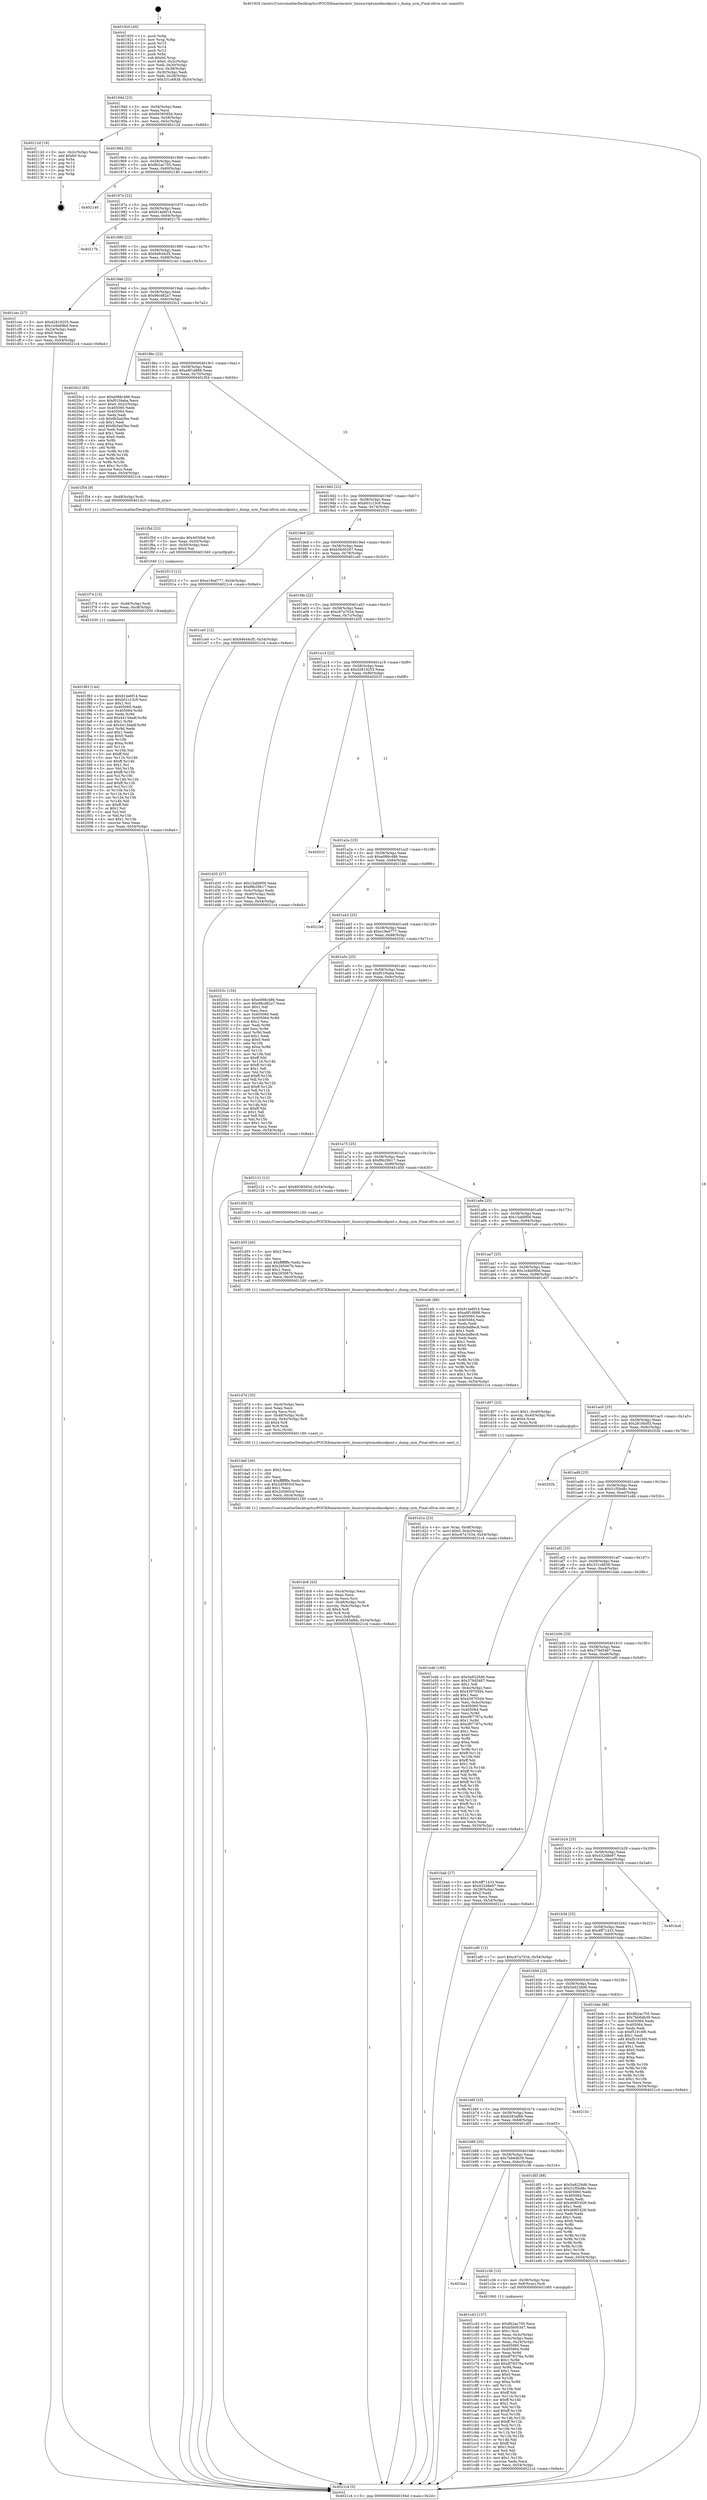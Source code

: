 digraph "0x401920" {
  label = "0x401920 (/mnt/c/Users/mathe/Desktop/tcc/POCII/binaries/extr_linuxscriptsmodmodpost.c_dump_sym_Final-ollvm.out::main(0))"
  labelloc = "t"
  node[shape=record]

  Entry [label="",width=0.3,height=0.3,shape=circle,fillcolor=black,style=filled]
  "0x40194d" [label="{
     0x40194d [23]\l
     | [instrs]\l
     &nbsp;&nbsp;0x40194d \<+3\>: mov -0x54(%rbp),%eax\l
     &nbsp;&nbsp;0x401950 \<+2\>: mov %eax,%ecx\l
     &nbsp;&nbsp;0x401952 \<+6\>: sub $0x8938595d,%ecx\l
     &nbsp;&nbsp;0x401958 \<+3\>: mov %eax,-0x58(%rbp)\l
     &nbsp;&nbsp;0x40195b \<+3\>: mov %ecx,-0x5c(%rbp)\l
     &nbsp;&nbsp;0x40195e \<+6\>: je 000000000040212d \<main+0x80d\>\l
  }"]
  "0x40212d" [label="{
     0x40212d [19]\l
     | [instrs]\l
     &nbsp;&nbsp;0x40212d \<+3\>: mov -0x2c(%rbp),%eax\l
     &nbsp;&nbsp;0x402130 \<+7\>: add $0xb0,%rsp\l
     &nbsp;&nbsp;0x402137 \<+1\>: pop %rbx\l
     &nbsp;&nbsp;0x402138 \<+2\>: pop %r12\l
     &nbsp;&nbsp;0x40213a \<+2\>: pop %r14\l
     &nbsp;&nbsp;0x40213c \<+2\>: pop %r15\l
     &nbsp;&nbsp;0x40213e \<+1\>: pop %rbp\l
     &nbsp;&nbsp;0x40213f \<+1\>: ret\l
  }"]
  "0x401964" [label="{
     0x401964 [22]\l
     | [instrs]\l
     &nbsp;&nbsp;0x401964 \<+5\>: jmp 0000000000401969 \<main+0x49\>\l
     &nbsp;&nbsp;0x401969 \<+3\>: mov -0x58(%rbp),%eax\l
     &nbsp;&nbsp;0x40196c \<+5\>: sub $0x8b2ac705,%eax\l
     &nbsp;&nbsp;0x401971 \<+3\>: mov %eax,-0x60(%rbp)\l
     &nbsp;&nbsp;0x401974 \<+6\>: je 0000000000402140 \<main+0x820\>\l
  }"]
  Exit [label="",width=0.3,height=0.3,shape=circle,fillcolor=black,style=filled,peripheries=2]
  "0x402140" [label="{
     0x402140\l
  }", style=dashed]
  "0x40197a" [label="{
     0x40197a [22]\l
     | [instrs]\l
     &nbsp;&nbsp;0x40197a \<+5\>: jmp 000000000040197f \<main+0x5f\>\l
     &nbsp;&nbsp;0x40197f \<+3\>: mov -0x58(%rbp),%eax\l
     &nbsp;&nbsp;0x401982 \<+5\>: sub $0x914e6f14,%eax\l
     &nbsp;&nbsp;0x401987 \<+3\>: mov %eax,-0x64(%rbp)\l
     &nbsp;&nbsp;0x40198a \<+6\>: je 000000000040217b \<main+0x85b\>\l
  }"]
  "0x401f83" [label="{
     0x401f83 [144]\l
     | [instrs]\l
     &nbsp;&nbsp;0x401f83 \<+5\>: mov $0x914e6f14,%eax\l
     &nbsp;&nbsp;0x401f88 \<+5\>: mov $0xb01c13c9,%esi\l
     &nbsp;&nbsp;0x401f8d \<+2\>: mov $0x1,%cl\l
     &nbsp;&nbsp;0x401f8f \<+7\>: mov 0x405060,%edx\l
     &nbsp;&nbsp;0x401f96 \<+8\>: mov 0x405064,%r8d\l
     &nbsp;&nbsp;0x401f9e \<+3\>: mov %edx,%r9d\l
     &nbsp;&nbsp;0x401fa1 \<+7\>: add $0x4413dadf,%r9d\l
     &nbsp;&nbsp;0x401fa8 \<+4\>: sub $0x1,%r9d\l
     &nbsp;&nbsp;0x401fac \<+7\>: sub $0x4413dadf,%r9d\l
     &nbsp;&nbsp;0x401fb3 \<+4\>: imul %r9d,%edx\l
     &nbsp;&nbsp;0x401fb7 \<+3\>: and $0x1,%edx\l
     &nbsp;&nbsp;0x401fba \<+3\>: cmp $0x0,%edx\l
     &nbsp;&nbsp;0x401fbd \<+4\>: sete %r10b\l
     &nbsp;&nbsp;0x401fc1 \<+4\>: cmp $0xa,%r8d\l
     &nbsp;&nbsp;0x401fc5 \<+4\>: setl %r11b\l
     &nbsp;&nbsp;0x401fc9 \<+3\>: mov %r10b,%bl\l
     &nbsp;&nbsp;0x401fcc \<+3\>: xor $0xff,%bl\l
     &nbsp;&nbsp;0x401fcf \<+3\>: mov %r11b,%r14b\l
     &nbsp;&nbsp;0x401fd2 \<+4\>: xor $0xff,%r14b\l
     &nbsp;&nbsp;0x401fd6 \<+3\>: xor $0x1,%cl\l
     &nbsp;&nbsp;0x401fd9 \<+3\>: mov %bl,%r15b\l
     &nbsp;&nbsp;0x401fdc \<+4\>: and $0xff,%r15b\l
     &nbsp;&nbsp;0x401fe0 \<+3\>: and %cl,%r10b\l
     &nbsp;&nbsp;0x401fe3 \<+3\>: mov %r14b,%r12b\l
     &nbsp;&nbsp;0x401fe6 \<+4\>: and $0xff,%r12b\l
     &nbsp;&nbsp;0x401fea \<+3\>: and %cl,%r11b\l
     &nbsp;&nbsp;0x401fed \<+3\>: or %r10b,%r15b\l
     &nbsp;&nbsp;0x401ff0 \<+3\>: or %r11b,%r12b\l
     &nbsp;&nbsp;0x401ff3 \<+3\>: xor %r12b,%r15b\l
     &nbsp;&nbsp;0x401ff6 \<+3\>: or %r14b,%bl\l
     &nbsp;&nbsp;0x401ff9 \<+3\>: xor $0xff,%bl\l
     &nbsp;&nbsp;0x401ffc \<+3\>: or $0x1,%cl\l
     &nbsp;&nbsp;0x401fff \<+2\>: and %cl,%bl\l
     &nbsp;&nbsp;0x402001 \<+3\>: or %bl,%r15b\l
     &nbsp;&nbsp;0x402004 \<+4\>: test $0x1,%r15b\l
     &nbsp;&nbsp;0x402008 \<+3\>: cmovne %esi,%eax\l
     &nbsp;&nbsp;0x40200b \<+3\>: mov %eax,-0x54(%rbp)\l
     &nbsp;&nbsp;0x40200e \<+5\>: jmp 00000000004021c4 \<main+0x8a4\>\l
  }"]
  "0x40217b" [label="{
     0x40217b\l
  }", style=dashed]
  "0x401990" [label="{
     0x401990 [22]\l
     | [instrs]\l
     &nbsp;&nbsp;0x401990 \<+5\>: jmp 0000000000401995 \<main+0x75\>\l
     &nbsp;&nbsp;0x401995 \<+3\>: mov -0x58(%rbp),%eax\l
     &nbsp;&nbsp;0x401998 \<+5\>: sub $0x94644cf5,%eax\l
     &nbsp;&nbsp;0x40199d \<+3\>: mov %eax,-0x68(%rbp)\l
     &nbsp;&nbsp;0x4019a0 \<+6\>: je 0000000000401cec \<main+0x3cc\>\l
  }"]
  "0x401f74" [label="{
     0x401f74 [15]\l
     | [instrs]\l
     &nbsp;&nbsp;0x401f74 \<+4\>: mov -0x48(%rbp),%rdi\l
     &nbsp;&nbsp;0x401f78 \<+6\>: mov %eax,-0xc8(%rbp)\l
     &nbsp;&nbsp;0x401f7e \<+5\>: call 0000000000401030 \<free@plt\>\l
     | [calls]\l
     &nbsp;&nbsp;0x401030 \{1\} (unknown)\l
  }"]
  "0x401cec" [label="{
     0x401cec [27]\l
     | [instrs]\l
     &nbsp;&nbsp;0x401cec \<+5\>: mov $0xd2819255,%eax\l
     &nbsp;&nbsp;0x401cf1 \<+5\>: mov $0x1e4b69bd,%ecx\l
     &nbsp;&nbsp;0x401cf6 \<+3\>: mov -0x24(%rbp),%edx\l
     &nbsp;&nbsp;0x401cf9 \<+3\>: cmp $0x0,%edx\l
     &nbsp;&nbsp;0x401cfc \<+3\>: cmove %ecx,%eax\l
     &nbsp;&nbsp;0x401cff \<+3\>: mov %eax,-0x54(%rbp)\l
     &nbsp;&nbsp;0x401d02 \<+5\>: jmp 00000000004021c4 \<main+0x8a4\>\l
  }"]
  "0x4019a6" [label="{
     0x4019a6 [22]\l
     | [instrs]\l
     &nbsp;&nbsp;0x4019a6 \<+5\>: jmp 00000000004019ab \<main+0x8b\>\l
     &nbsp;&nbsp;0x4019ab \<+3\>: mov -0x58(%rbp),%eax\l
     &nbsp;&nbsp;0x4019ae \<+5\>: sub $0x98cd82a7,%eax\l
     &nbsp;&nbsp;0x4019b3 \<+3\>: mov %eax,-0x6c(%rbp)\l
     &nbsp;&nbsp;0x4019b6 \<+6\>: je 00000000004020c2 \<main+0x7a2\>\l
  }"]
  "0x401f5d" [label="{
     0x401f5d [23]\l
     | [instrs]\l
     &nbsp;&nbsp;0x401f5d \<+10\>: movabs $0x4030b6,%rdi\l
     &nbsp;&nbsp;0x401f67 \<+3\>: mov %eax,-0x50(%rbp)\l
     &nbsp;&nbsp;0x401f6a \<+3\>: mov -0x50(%rbp),%esi\l
     &nbsp;&nbsp;0x401f6d \<+2\>: mov $0x0,%al\l
     &nbsp;&nbsp;0x401f6f \<+5\>: call 0000000000401040 \<printf@plt\>\l
     | [calls]\l
     &nbsp;&nbsp;0x401040 \{1\} (unknown)\l
  }"]
  "0x4020c2" [label="{
     0x4020c2 [95]\l
     | [instrs]\l
     &nbsp;&nbsp;0x4020c2 \<+5\>: mov $0xe088c486,%eax\l
     &nbsp;&nbsp;0x4020c7 \<+5\>: mov $0xf01f4aba,%ecx\l
     &nbsp;&nbsp;0x4020cc \<+7\>: movl $0x0,-0x2c(%rbp)\l
     &nbsp;&nbsp;0x4020d3 \<+7\>: mov 0x405060,%edx\l
     &nbsp;&nbsp;0x4020da \<+7\>: mov 0x405064,%esi\l
     &nbsp;&nbsp;0x4020e1 \<+2\>: mov %edx,%edi\l
     &nbsp;&nbsp;0x4020e3 \<+6\>: sub $0x8b5ad3be,%edi\l
     &nbsp;&nbsp;0x4020e9 \<+3\>: sub $0x1,%edi\l
     &nbsp;&nbsp;0x4020ec \<+6\>: add $0x8b5ad3be,%edi\l
     &nbsp;&nbsp;0x4020f2 \<+3\>: imul %edi,%edx\l
     &nbsp;&nbsp;0x4020f5 \<+3\>: and $0x1,%edx\l
     &nbsp;&nbsp;0x4020f8 \<+3\>: cmp $0x0,%edx\l
     &nbsp;&nbsp;0x4020fb \<+4\>: sete %r8b\l
     &nbsp;&nbsp;0x4020ff \<+3\>: cmp $0xa,%esi\l
     &nbsp;&nbsp;0x402102 \<+4\>: setl %r9b\l
     &nbsp;&nbsp;0x402106 \<+3\>: mov %r8b,%r10b\l
     &nbsp;&nbsp;0x402109 \<+3\>: and %r9b,%r10b\l
     &nbsp;&nbsp;0x40210c \<+3\>: xor %r9b,%r8b\l
     &nbsp;&nbsp;0x40210f \<+3\>: or %r8b,%r10b\l
     &nbsp;&nbsp;0x402112 \<+4\>: test $0x1,%r10b\l
     &nbsp;&nbsp;0x402116 \<+3\>: cmovne %ecx,%eax\l
     &nbsp;&nbsp;0x402119 \<+3\>: mov %eax,-0x54(%rbp)\l
     &nbsp;&nbsp;0x40211c \<+5\>: jmp 00000000004021c4 \<main+0x8a4\>\l
  }"]
  "0x4019bc" [label="{
     0x4019bc [22]\l
     | [instrs]\l
     &nbsp;&nbsp;0x4019bc \<+5\>: jmp 00000000004019c1 \<main+0xa1\>\l
     &nbsp;&nbsp;0x4019c1 \<+3\>: mov -0x58(%rbp),%eax\l
     &nbsp;&nbsp;0x4019c4 \<+5\>: sub $0xa9f1d888,%eax\l
     &nbsp;&nbsp;0x4019c9 \<+3\>: mov %eax,-0x70(%rbp)\l
     &nbsp;&nbsp;0x4019cc \<+6\>: je 0000000000401f54 \<main+0x634\>\l
  }"]
  "0x401dc8" [label="{
     0x401dc8 [43]\l
     | [instrs]\l
     &nbsp;&nbsp;0x401dc8 \<+6\>: mov -0xc4(%rbp),%ecx\l
     &nbsp;&nbsp;0x401dce \<+3\>: imul %eax,%ecx\l
     &nbsp;&nbsp;0x401dd1 \<+3\>: movslq %ecx,%rsi\l
     &nbsp;&nbsp;0x401dd4 \<+4\>: mov -0x48(%rbp),%rdi\l
     &nbsp;&nbsp;0x401dd8 \<+4\>: movslq -0x4c(%rbp),%r8\l
     &nbsp;&nbsp;0x401ddc \<+4\>: shl $0x4,%r8\l
     &nbsp;&nbsp;0x401de0 \<+3\>: add %r8,%rdi\l
     &nbsp;&nbsp;0x401de3 \<+4\>: mov %rsi,0x8(%rdi)\l
     &nbsp;&nbsp;0x401de7 \<+7\>: movl $0x6283afbb,-0x54(%rbp)\l
     &nbsp;&nbsp;0x401dee \<+5\>: jmp 00000000004021c4 \<main+0x8a4\>\l
  }"]
  "0x401f54" [label="{
     0x401f54 [9]\l
     | [instrs]\l
     &nbsp;&nbsp;0x401f54 \<+4\>: mov -0x48(%rbp),%rdi\l
     &nbsp;&nbsp;0x401f58 \<+5\>: call 0000000000401410 \<dump_sym\>\l
     | [calls]\l
     &nbsp;&nbsp;0x401410 \{1\} (/mnt/c/Users/mathe/Desktop/tcc/POCII/binaries/extr_linuxscriptsmodmodpost.c_dump_sym_Final-ollvm.out::dump_sym)\l
  }"]
  "0x4019d2" [label="{
     0x4019d2 [22]\l
     | [instrs]\l
     &nbsp;&nbsp;0x4019d2 \<+5\>: jmp 00000000004019d7 \<main+0xb7\>\l
     &nbsp;&nbsp;0x4019d7 \<+3\>: mov -0x58(%rbp),%eax\l
     &nbsp;&nbsp;0x4019da \<+5\>: sub $0xb01c13c9,%eax\l
     &nbsp;&nbsp;0x4019df \<+3\>: mov %eax,-0x74(%rbp)\l
     &nbsp;&nbsp;0x4019e2 \<+6\>: je 0000000000402013 \<main+0x6f3\>\l
  }"]
  "0x401da0" [label="{
     0x401da0 [40]\l
     | [instrs]\l
     &nbsp;&nbsp;0x401da0 \<+5\>: mov $0x2,%ecx\l
     &nbsp;&nbsp;0x401da5 \<+1\>: cltd\l
     &nbsp;&nbsp;0x401da6 \<+2\>: idiv %ecx\l
     &nbsp;&nbsp;0x401da8 \<+6\>: imul $0xfffffffe,%edx,%ecx\l
     &nbsp;&nbsp;0x401dae \<+6\>: sub $0x2d5905cf,%ecx\l
     &nbsp;&nbsp;0x401db4 \<+3\>: add $0x1,%ecx\l
     &nbsp;&nbsp;0x401db7 \<+6\>: add $0x2d5905cf,%ecx\l
     &nbsp;&nbsp;0x401dbd \<+6\>: mov %ecx,-0xc4(%rbp)\l
     &nbsp;&nbsp;0x401dc3 \<+5\>: call 0000000000401160 \<next_i\>\l
     | [calls]\l
     &nbsp;&nbsp;0x401160 \{1\} (/mnt/c/Users/mathe/Desktop/tcc/POCII/binaries/extr_linuxscriptsmodmodpost.c_dump_sym_Final-ollvm.out::next_i)\l
  }"]
  "0x402013" [label="{
     0x402013 [12]\l
     | [instrs]\l
     &nbsp;&nbsp;0x402013 \<+7\>: movl $0xe19ed777,-0x54(%rbp)\l
     &nbsp;&nbsp;0x40201a \<+5\>: jmp 00000000004021c4 \<main+0x8a4\>\l
  }"]
  "0x4019e8" [label="{
     0x4019e8 [22]\l
     | [instrs]\l
     &nbsp;&nbsp;0x4019e8 \<+5\>: jmp 00000000004019ed \<main+0xcd\>\l
     &nbsp;&nbsp;0x4019ed \<+3\>: mov -0x58(%rbp),%eax\l
     &nbsp;&nbsp;0x4019f0 \<+5\>: sub $0xb5b003d7,%eax\l
     &nbsp;&nbsp;0x4019f5 \<+3\>: mov %eax,-0x78(%rbp)\l
     &nbsp;&nbsp;0x4019f8 \<+6\>: je 0000000000401ce0 \<main+0x3c0\>\l
  }"]
  "0x401d7d" [label="{
     0x401d7d [35]\l
     | [instrs]\l
     &nbsp;&nbsp;0x401d7d \<+6\>: mov -0xc0(%rbp),%ecx\l
     &nbsp;&nbsp;0x401d83 \<+3\>: imul %eax,%ecx\l
     &nbsp;&nbsp;0x401d86 \<+3\>: movslq %ecx,%rsi\l
     &nbsp;&nbsp;0x401d89 \<+4\>: mov -0x48(%rbp),%rdi\l
     &nbsp;&nbsp;0x401d8d \<+4\>: movslq -0x4c(%rbp),%r8\l
     &nbsp;&nbsp;0x401d91 \<+4\>: shl $0x4,%r8\l
     &nbsp;&nbsp;0x401d95 \<+3\>: add %r8,%rdi\l
     &nbsp;&nbsp;0x401d98 \<+3\>: mov %rsi,(%rdi)\l
     &nbsp;&nbsp;0x401d9b \<+5\>: call 0000000000401160 \<next_i\>\l
     | [calls]\l
     &nbsp;&nbsp;0x401160 \{1\} (/mnt/c/Users/mathe/Desktop/tcc/POCII/binaries/extr_linuxscriptsmodmodpost.c_dump_sym_Final-ollvm.out::next_i)\l
  }"]
  "0x401ce0" [label="{
     0x401ce0 [12]\l
     | [instrs]\l
     &nbsp;&nbsp;0x401ce0 \<+7\>: movl $0x94644cf5,-0x54(%rbp)\l
     &nbsp;&nbsp;0x401ce7 \<+5\>: jmp 00000000004021c4 \<main+0x8a4\>\l
  }"]
  "0x4019fe" [label="{
     0x4019fe [22]\l
     | [instrs]\l
     &nbsp;&nbsp;0x4019fe \<+5\>: jmp 0000000000401a03 \<main+0xe3\>\l
     &nbsp;&nbsp;0x401a03 \<+3\>: mov -0x58(%rbp),%eax\l
     &nbsp;&nbsp;0x401a06 \<+5\>: sub $0xc67a7034,%eax\l
     &nbsp;&nbsp;0x401a0b \<+3\>: mov %eax,-0x7c(%rbp)\l
     &nbsp;&nbsp;0x401a0e \<+6\>: je 0000000000401d35 \<main+0x415\>\l
  }"]
  "0x401d55" [label="{
     0x401d55 [40]\l
     | [instrs]\l
     &nbsp;&nbsp;0x401d55 \<+5\>: mov $0x2,%ecx\l
     &nbsp;&nbsp;0x401d5a \<+1\>: cltd\l
     &nbsp;&nbsp;0x401d5b \<+2\>: idiv %ecx\l
     &nbsp;&nbsp;0x401d5d \<+6\>: imul $0xfffffffe,%edx,%ecx\l
     &nbsp;&nbsp;0x401d63 \<+6\>: add $0x265067b,%ecx\l
     &nbsp;&nbsp;0x401d69 \<+3\>: add $0x1,%ecx\l
     &nbsp;&nbsp;0x401d6c \<+6\>: sub $0x265067b,%ecx\l
     &nbsp;&nbsp;0x401d72 \<+6\>: mov %ecx,-0xc0(%rbp)\l
     &nbsp;&nbsp;0x401d78 \<+5\>: call 0000000000401160 \<next_i\>\l
     | [calls]\l
     &nbsp;&nbsp;0x401160 \{1\} (/mnt/c/Users/mathe/Desktop/tcc/POCII/binaries/extr_linuxscriptsmodmodpost.c_dump_sym_Final-ollvm.out::next_i)\l
  }"]
  "0x401d35" [label="{
     0x401d35 [27]\l
     | [instrs]\l
     &nbsp;&nbsp;0x401d35 \<+5\>: mov $0x15afd956,%eax\l
     &nbsp;&nbsp;0x401d3a \<+5\>: mov $0xf8b29b17,%ecx\l
     &nbsp;&nbsp;0x401d3f \<+3\>: mov -0x4c(%rbp),%edx\l
     &nbsp;&nbsp;0x401d42 \<+3\>: cmp -0x40(%rbp),%edx\l
     &nbsp;&nbsp;0x401d45 \<+3\>: cmovl %ecx,%eax\l
     &nbsp;&nbsp;0x401d48 \<+3\>: mov %eax,-0x54(%rbp)\l
     &nbsp;&nbsp;0x401d4b \<+5\>: jmp 00000000004021c4 \<main+0x8a4\>\l
  }"]
  "0x401a14" [label="{
     0x401a14 [22]\l
     | [instrs]\l
     &nbsp;&nbsp;0x401a14 \<+5\>: jmp 0000000000401a19 \<main+0xf9\>\l
     &nbsp;&nbsp;0x401a19 \<+3\>: mov -0x58(%rbp),%eax\l
     &nbsp;&nbsp;0x401a1c \<+5\>: sub $0xd2819255,%eax\l
     &nbsp;&nbsp;0x401a21 \<+3\>: mov %eax,-0x80(%rbp)\l
     &nbsp;&nbsp;0x401a24 \<+6\>: je 000000000040201f \<main+0x6ff\>\l
  }"]
  "0x401d1e" [label="{
     0x401d1e [23]\l
     | [instrs]\l
     &nbsp;&nbsp;0x401d1e \<+4\>: mov %rax,-0x48(%rbp)\l
     &nbsp;&nbsp;0x401d22 \<+7\>: movl $0x0,-0x4c(%rbp)\l
     &nbsp;&nbsp;0x401d29 \<+7\>: movl $0xc67a7034,-0x54(%rbp)\l
     &nbsp;&nbsp;0x401d30 \<+5\>: jmp 00000000004021c4 \<main+0x8a4\>\l
  }"]
  "0x40201f" [label="{
     0x40201f\l
  }", style=dashed]
  "0x401a2a" [label="{
     0x401a2a [25]\l
     | [instrs]\l
     &nbsp;&nbsp;0x401a2a \<+5\>: jmp 0000000000401a2f \<main+0x10f\>\l
     &nbsp;&nbsp;0x401a2f \<+3\>: mov -0x58(%rbp),%eax\l
     &nbsp;&nbsp;0x401a32 \<+5\>: sub $0xe088c486,%eax\l
     &nbsp;&nbsp;0x401a37 \<+6\>: mov %eax,-0x84(%rbp)\l
     &nbsp;&nbsp;0x401a3d \<+6\>: je 00000000004021b6 \<main+0x896\>\l
  }"]
  "0x401c43" [label="{
     0x401c43 [157]\l
     | [instrs]\l
     &nbsp;&nbsp;0x401c43 \<+5\>: mov $0x8b2ac705,%ecx\l
     &nbsp;&nbsp;0x401c48 \<+5\>: mov $0xb5b003d7,%edx\l
     &nbsp;&nbsp;0x401c4d \<+3\>: mov $0x1,%sil\l
     &nbsp;&nbsp;0x401c50 \<+3\>: mov %eax,-0x3c(%rbp)\l
     &nbsp;&nbsp;0x401c53 \<+3\>: mov -0x3c(%rbp),%eax\l
     &nbsp;&nbsp;0x401c56 \<+3\>: mov %eax,-0x24(%rbp)\l
     &nbsp;&nbsp;0x401c59 \<+7\>: mov 0x405060,%eax\l
     &nbsp;&nbsp;0x401c60 \<+8\>: mov 0x405064,%r8d\l
     &nbsp;&nbsp;0x401c68 \<+3\>: mov %eax,%r9d\l
     &nbsp;&nbsp;0x401c6b \<+7\>: sub $0xdf78376a,%r9d\l
     &nbsp;&nbsp;0x401c72 \<+4\>: sub $0x1,%r9d\l
     &nbsp;&nbsp;0x401c76 \<+7\>: add $0xdf78376a,%r9d\l
     &nbsp;&nbsp;0x401c7d \<+4\>: imul %r9d,%eax\l
     &nbsp;&nbsp;0x401c81 \<+3\>: and $0x1,%eax\l
     &nbsp;&nbsp;0x401c84 \<+3\>: cmp $0x0,%eax\l
     &nbsp;&nbsp;0x401c87 \<+4\>: sete %r10b\l
     &nbsp;&nbsp;0x401c8b \<+4\>: cmp $0xa,%r8d\l
     &nbsp;&nbsp;0x401c8f \<+4\>: setl %r11b\l
     &nbsp;&nbsp;0x401c93 \<+3\>: mov %r10b,%bl\l
     &nbsp;&nbsp;0x401c96 \<+3\>: xor $0xff,%bl\l
     &nbsp;&nbsp;0x401c99 \<+3\>: mov %r11b,%r14b\l
     &nbsp;&nbsp;0x401c9c \<+4\>: xor $0xff,%r14b\l
     &nbsp;&nbsp;0x401ca0 \<+4\>: xor $0x1,%sil\l
     &nbsp;&nbsp;0x401ca4 \<+3\>: mov %bl,%r15b\l
     &nbsp;&nbsp;0x401ca7 \<+4\>: and $0xff,%r15b\l
     &nbsp;&nbsp;0x401cab \<+3\>: and %sil,%r10b\l
     &nbsp;&nbsp;0x401cae \<+3\>: mov %r14b,%r12b\l
     &nbsp;&nbsp;0x401cb1 \<+4\>: and $0xff,%r12b\l
     &nbsp;&nbsp;0x401cb5 \<+3\>: and %sil,%r11b\l
     &nbsp;&nbsp;0x401cb8 \<+3\>: or %r10b,%r15b\l
     &nbsp;&nbsp;0x401cbb \<+3\>: or %r11b,%r12b\l
     &nbsp;&nbsp;0x401cbe \<+3\>: xor %r12b,%r15b\l
     &nbsp;&nbsp;0x401cc1 \<+3\>: or %r14b,%bl\l
     &nbsp;&nbsp;0x401cc4 \<+3\>: xor $0xff,%bl\l
     &nbsp;&nbsp;0x401cc7 \<+4\>: or $0x1,%sil\l
     &nbsp;&nbsp;0x401ccb \<+3\>: and %sil,%bl\l
     &nbsp;&nbsp;0x401cce \<+3\>: or %bl,%r15b\l
     &nbsp;&nbsp;0x401cd1 \<+4\>: test $0x1,%r15b\l
     &nbsp;&nbsp;0x401cd5 \<+3\>: cmovne %edx,%ecx\l
     &nbsp;&nbsp;0x401cd8 \<+3\>: mov %ecx,-0x54(%rbp)\l
     &nbsp;&nbsp;0x401cdb \<+5\>: jmp 00000000004021c4 \<main+0x8a4\>\l
  }"]
  "0x4021b6" [label="{
     0x4021b6\l
  }", style=dashed]
  "0x401a43" [label="{
     0x401a43 [25]\l
     | [instrs]\l
     &nbsp;&nbsp;0x401a43 \<+5\>: jmp 0000000000401a48 \<main+0x128\>\l
     &nbsp;&nbsp;0x401a48 \<+3\>: mov -0x58(%rbp),%eax\l
     &nbsp;&nbsp;0x401a4b \<+5\>: sub $0xe19ed777,%eax\l
     &nbsp;&nbsp;0x401a50 \<+6\>: mov %eax,-0x88(%rbp)\l
     &nbsp;&nbsp;0x401a56 \<+6\>: je 000000000040203c \<main+0x71c\>\l
  }"]
  "0x401ba1" [label="{
     0x401ba1\l
  }", style=dashed]
  "0x40203c" [label="{
     0x40203c [134]\l
     | [instrs]\l
     &nbsp;&nbsp;0x40203c \<+5\>: mov $0xe088c486,%eax\l
     &nbsp;&nbsp;0x402041 \<+5\>: mov $0x98cd82a7,%ecx\l
     &nbsp;&nbsp;0x402046 \<+2\>: mov $0x1,%dl\l
     &nbsp;&nbsp;0x402048 \<+2\>: xor %esi,%esi\l
     &nbsp;&nbsp;0x40204a \<+7\>: mov 0x405060,%edi\l
     &nbsp;&nbsp;0x402051 \<+8\>: mov 0x405064,%r8d\l
     &nbsp;&nbsp;0x402059 \<+3\>: sub $0x1,%esi\l
     &nbsp;&nbsp;0x40205c \<+3\>: mov %edi,%r9d\l
     &nbsp;&nbsp;0x40205f \<+3\>: add %esi,%r9d\l
     &nbsp;&nbsp;0x402062 \<+4\>: imul %r9d,%edi\l
     &nbsp;&nbsp;0x402066 \<+3\>: and $0x1,%edi\l
     &nbsp;&nbsp;0x402069 \<+3\>: cmp $0x0,%edi\l
     &nbsp;&nbsp;0x40206c \<+4\>: sete %r10b\l
     &nbsp;&nbsp;0x402070 \<+4\>: cmp $0xa,%r8d\l
     &nbsp;&nbsp;0x402074 \<+4\>: setl %r11b\l
     &nbsp;&nbsp;0x402078 \<+3\>: mov %r10b,%bl\l
     &nbsp;&nbsp;0x40207b \<+3\>: xor $0xff,%bl\l
     &nbsp;&nbsp;0x40207e \<+3\>: mov %r11b,%r14b\l
     &nbsp;&nbsp;0x402081 \<+4\>: xor $0xff,%r14b\l
     &nbsp;&nbsp;0x402085 \<+3\>: xor $0x1,%dl\l
     &nbsp;&nbsp;0x402088 \<+3\>: mov %bl,%r15b\l
     &nbsp;&nbsp;0x40208b \<+4\>: and $0xff,%r15b\l
     &nbsp;&nbsp;0x40208f \<+3\>: and %dl,%r10b\l
     &nbsp;&nbsp;0x402092 \<+3\>: mov %r14b,%r12b\l
     &nbsp;&nbsp;0x402095 \<+4\>: and $0xff,%r12b\l
     &nbsp;&nbsp;0x402099 \<+3\>: and %dl,%r11b\l
     &nbsp;&nbsp;0x40209c \<+3\>: or %r10b,%r15b\l
     &nbsp;&nbsp;0x40209f \<+3\>: or %r11b,%r12b\l
     &nbsp;&nbsp;0x4020a2 \<+3\>: xor %r12b,%r15b\l
     &nbsp;&nbsp;0x4020a5 \<+3\>: or %r14b,%bl\l
     &nbsp;&nbsp;0x4020a8 \<+3\>: xor $0xff,%bl\l
     &nbsp;&nbsp;0x4020ab \<+3\>: or $0x1,%dl\l
     &nbsp;&nbsp;0x4020ae \<+2\>: and %dl,%bl\l
     &nbsp;&nbsp;0x4020b0 \<+3\>: or %bl,%r15b\l
     &nbsp;&nbsp;0x4020b3 \<+4\>: test $0x1,%r15b\l
     &nbsp;&nbsp;0x4020b7 \<+3\>: cmovne %ecx,%eax\l
     &nbsp;&nbsp;0x4020ba \<+3\>: mov %eax,-0x54(%rbp)\l
     &nbsp;&nbsp;0x4020bd \<+5\>: jmp 00000000004021c4 \<main+0x8a4\>\l
  }"]
  "0x401a5c" [label="{
     0x401a5c [25]\l
     | [instrs]\l
     &nbsp;&nbsp;0x401a5c \<+5\>: jmp 0000000000401a61 \<main+0x141\>\l
     &nbsp;&nbsp;0x401a61 \<+3\>: mov -0x58(%rbp),%eax\l
     &nbsp;&nbsp;0x401a64 \<+5\>: sub $0xf01f4aba,%eax\l
     &nbsp;&nbsp;0x401a69 \<+6\>: mov %eax,-0x8c(%rbp)\l
     &nbsp;&nbsp;0x401a6f \<+6\>: je 0000000000402121 \<main+0x801\>\l
  }"]
  "0x401c36" [label="{
     0x401c36 [13]\l
     | [instrs]\l
     &nbsp;&nbsp;0x401c36 \<+4\>: mov -0x38(%rbp),%rax\l
     &nbsp;&nbsp;0x401c3a \<+4\>: mov 0x8(%rax),%rdi\l
     &nbsp;&nbsp;0x401c3e \<+5\>: call 0000000000401060 \<atoi@plt\>\l
     | [calls]\l
     &nbsp;&nbsp;0x401060 \{1\} (unknown)\l
  }"]
  "0x402121" [label="{
     0x402121 [12]\l
     | [instrs]\l
     &nbsp;&nbsp;0x402121 \<+7\>: movl $0x8938595d,-0x54(%rbp)\l
     &nbsp;&nbsp;0x402128 \<+5\>: jmp 00000000004021c4 \<main+0x8a4\>\l
  }"]
  "0x401a75" [label="{
     0x401a75 [25]\l
     | [instrs]\l
     &nbsp;&nbsp;0x401a75 \<+5\>: jmp 0000000000401a7a \<main+0x15a\>\l
     &nbsp;&nbsp;0x401a7a \<+3\>: mov -0x58(%rbp),%eax\l
     &nbsp;&nbsp;0x401a7d \<+5\>: sub $0xf8b29b17,%eax\l
     &nbsp;&nbsp;0x401a82 \<+6\>: mov %eax,-0x90(%rbp)\l
     &nbsp;&nbsp;0x401a88 \<+6\>: je 0000000000401d50 \<main+0x430\>\l
  }"]
  "0x401b88" [label="{
     0x401b88 [25]\l
     | [instrs]\l
     &nbsp;&nbsp;0x401b88 \<+5\>: jmp 0000000000401b8d \<main+0x26d\>\l
     &nbsp;&nbsp;0x401b8d \<+3\>: mov -0x58(%rbp),%eax\l
     &nbsp;&nbsp;0x401b90 \<+5\>: sub $0x7bb6db39,%eax\l
     &nbsp;&nbsp;0x401b95 \<+6\>: mov %eax,-0xbc(%rbp)\l
     &nbsp;&nbsp;0x401b9b \<+6\>: je 0000000000401c36 \<main+0x316\>\l
  }"]
  "0x401d50" [label="{
     0x401d50 [5]\l
     | [instrs]\l
     &nbsp;&nbsp;0x401d50 \<+5\>: call 0000000000401160 \<next_i\>\l
     | [calls]\l
     &nbsp;&nbsp;0x401160 \{1\} (/mnt/c/Users/mathe/Desktop/tcc/POCII/binaries/extr_linuxscriptsmodmodpost.c_dump_sym_Final-ollvm.out::next_i)\l
  }"]
  "0x401a8e" [label="{
     0x401a8e [25]\l
     | [instrs]\l
     &nbsp;&nbsp;0x401a8e \<+5\>: jmp 0000000000401a93 \<main+0x173\>\l
     &nbsp;&nbsp;0x401a93 \<+3\>: mov -0x58(%rbp),%eax\l
     &nbsp;&nbsp;0x401a96 \<+5\>: sub $0x15afd956,%eax\l
     &nbsp;&nbsp;0x401a9b \<+6\>: mov %eax,-0x94(%rbp)\l
     &nbsp;&nbsp;0x401aa1 \<+6\>: je 0000000000401efc \<main+0x5dc\>\l
  }"]
  "0x401df3" [label="{
     0x401df3 [88]\l
     | [instrs]\l
     &nbsp;&nbsp;0x401df3 \<+5\>: mov $0x5a9226d6,%eax\l
     &nbsp;&nbsp;0x401df8 \<+5\>: mov $0x31f5bd8c,%ecx\l
     &nbsp;&nbsp;0x401dfd \<+7\>: mov 0x405060,%edx\l
     &nbsp;&nbsp;0x401e04 \<+7\>: mov 0x405064,%esi\l
     &nbsp;&nbsp;0x401e0b \<+2\>: mov %edx,%edi\l
     &nbsp;&nbsp;0x401e0d \<+6\>: add $0x468f1628,%edi\l
     &nbsp;&nbsp;0x401e13 \<+3\>: sub $0x1,%edi\l
     &nbsp;&nbsp;0x401e16 \<+6\>: sub $0x468f1628,%edi\l
     &nbsp;&nbsp;0x401e1c \<+3\>: imul %edi,%edx\l
     &nbsp;&nbsp;0x401e1f \<+3\>: and $0x1,%edx\l
     &nbsp;&nbsp;0x401e22 \<+3\>: cmp $0x0,%edx\l
     &nbsp;&nbsp;0x401e25 \<+4\>: sete %r8b\l
     &nbsp;&nbsp;0x401e29 \<+3\>: cmp $0xa,%esi\l
     &nbsp;&nbsp;0x401e2c \<+4\>: setl %r9b\l
     &nbsp;&nbsp;0x401e30 \<+3\>: mov %r8b,%r10b\l
     &nbsp;&nbsp;0x401e33 \<+3\>: and %r9b,%r10b\l
     &nbsp;&nbsp;0x401e36 \<+3\>: xor %r9b,%r8b\l
     &nbsp;&nbsp;0x401e39 \<+3\>: or %r8b,%r10b\l
     &nbsp;&nbsp;0x401e3c \<+4\>: test $0x1,%r10b\l
     &nbsp;&nbsp;0x401e40 \<+3\>: cmovne %ecx,%eax\l
     &nbsp;&nbsp;0x401e43 \<+3\>: mov %eax,-0x54(%rbp)\l
     &nbsp;&nbsp;0x401e46 \<+5\>: jmp 00000000004021c4 \<main+0x8a4\>\l
  }"]
  "0x401efc" [label="{
     0x401efc [88]\l
     | [instrs]\l
     &nbsp;&nbsp;0x401efc \<+5\>: mov $0x914e6f14,%eax\l
     &nbsp;&nbsp;0x401f01 \<+5\>: mov $0xa9f1d888,%ecx\l
     &nbsp;&nbsp;0x401f06 \<+7\>: mov 0x405060,%edx\l
     &nbsp;&nbsp;0x401f0d \<+7\>: mov 0x405064,%esi\l
     &nbsp;&nbsp;0x401f14 \<+2\>: mov %edx,%edi\l
     &nbsp;&nbsp;0x401f16 \<+6\>: sub $0xbcbd8ec8,%edi\l
     &nbsp;&nbsp;0x401f1c \<+3\>: sub $0x1,%edi\l
     &nbsp;&nbsp;0x401f1f \<+6\>: add $0xbcbd8ec8,%edi\l
     &nbsp;&nbsp;0x401f25 \<+3\>: imul %edi,%edx\l
     &nbsp;&nbsp;0x401f28 \<+3\>: and $0x1,%edx\l
     &nbsp;&nbsp;0x401f2b \<+3\>: cmp $0x0,%edx\l
     &nbsp;&nbsp;0x401f2e \<+4\>: sete %r8b\l
     &nbsp;&nbsp;0x401f32 \<+3\>: cmp $0xa,%esi\l
     &nbsp;&nbsp;0x401f35 \<+4\>: setl %r9b\l
     &nbsp;&nbsp;0x401f39 \<+3\>: mov %r8b,%r10b\l
     &nbsp;&nbsp;0x401f3c \<+3\>: and %r9b,%r10b\l
     &nbsp;&nbsp;0x401f3f \<+3\>: xor %r9b,%r8b\l
     &nbsp;&nbsp;0x401f42 \<+3\>: or %r8b,%r10b\l
     &nbsp;&nbsp;0x401f45 \<+4\>: test $0x1,%r10b\l
     &nbsp;&nbsp;0x401f49 \<+3\>: cmovne %ecx,%eax\l
     &nbsp;&nbsp;0x401f4c \<+3\>: mov %eax,-0x54(%rbp)\l
     &nbsp;&nbsp;0x401f4f \<+5\>: jmp 00000000004021c4 \<main+0x8a4\>\l
  }"]
  "0x401aa7" [label="{
     0x401aa7 [25]\l
     | [instrs]\l
     &nbsp;&nbsp;0x401aa7 \<+5\>: jmp 0000000000401aac \<main+0x18c\>\l
     &nbsp;&nbsp;0x401aac \<+3\>: mov -0x58(%rbp),%eax\l
     &nbsp;&nbsp;0x401aaf \<+5\>: sub $0x1e4b69bd,%eax\l
     &nbsp;&nbsp;0x401ab4 \<+6\>: mov %eax,-0x98(%rbp)\l
     &nbsp;&nbsp;0x401aba \<+6\>: je 0000000000401d07 \<main+0x3e7\>\l
  }"]
  "0x401b6f" [label="{
     0x401b6f [25]\l
     | [instrs]\l
     &nbsp;&nbsp;0x401b6f \<+5\>: jmp 0000000000401b74 \<main+0x254\>\l
     &nbsp;&nbsp;0x401b74 \<+3\>: mov -0x58(%rbp),%eax\l
     &nbsp;&nbsp;0x401b77 \<+5\>: sub $0x6283afbb,%eax\l
     &nbsp;&nbsp;0x401b7c \<+6\>: mov %eax,-0xb8(%rbp)\l
     &nbsp;&nbsp;0x401b82 \<+6\>: je 0000000000401df3 \<main+0x4d3\>\l
  }"]
  "0x401d07" [label="{
     0x401d07 [23]\l
     | [instrs]\l
     &nbsp;&nbsp;0x401d07 \<+7\>: movl $0x1,-0x40(%rbp)\l
     &nbsp;&nbsp;0x401d0e \<+4\>: movslq -0x40(%rbp),%rax\l
     &nbsp;&nbsp;0x401d12 \<+4\>: shl $0x4,%rax\l
     &nbsp;&nbsp;0x401d16 \<+3\>: mov %rax,%rdi\l
     &nbsp;&nbsp;0x401d19 \<+5\>: call 0000000000401050 \<malloc@plt\>\l
     | [calls]\l
     &nbsp;&nbsp;0x401050 \{1\} (unknown)\l
  }"]
  "0x401ac0" [label="{
     0x401ac0 [25]\l
     | [instrs]\l
     &nbsp;&nbsp;0x401ac0 \<+5\>: jmp 0000000000401ac5 \<main+0x1a5\>\l
     &nbsp;&nbsp;0x401ac5 \<+3\>: mov -0x58(%rbp),%eax\l
     &nbsp;&nbsp;0x401ac8 \<+5\>: sub $0x2616b0f3,%eax\l
     &nbsp;&nbsp;0x401acd \<+6\>: mov %eax,-0x9c(%rbp)\l
     &nbsp;&nbsp;0x401ad3 \<+6\>: je 000000000040202b \<main+0x70b\>\l
  }"]
  "0x40215c" [label="{
     0x40215c\l
  }", style=dashed]
  "0x40202b" [label="{
     0x40202b\l
  }", style=dashed]
  "0x401ad9" [label="{
     0x401ad9 [25]\l
     | [instrs]\l
     &nbsp;&nbsp;0x401ad9 \<+5\>: jmp 0000000000401ade \<main+0x1be\>\l
     &nbsp;&nbsp;0x401ade \<+3\>: mov -0x58(%rbp),%eax\l
     &nbsp;&nbsp;0x401ae1 \<+5\>: sub $0x31f5bd8c,%eax\l
     &nbsp;&nbsp;0x401ae6 \<+6\>: mov %eax,-0xa0(%rbp)\l
     &nbsp;&nbsp;0x401aec \<+6\>: je 0000000000401e4b \<main+0x52b\>\l
  }"]
  "0x401b56" [label="{
     0x401b56 [25]\l
     | [instrs]\l
     &nbsp;&nbsp;0x401b56 \<+5\>: jmp 0000000000401b5b \<main+0x23b\>\l
     &nbsp;&nbsp;0x401b5b \<+3\>: mov -0x58(%rbp),%eax\l
     &nbsp;&nbsp;0x401b5e \<+5\>: sub $0x5a9226d6,%eax\l
     &nbsp;&nbsp;0x401b63 \<+6\>: mov %eax,-0xb4(%rbp)\l
     &nbsp;&nbsp;0x401b69 \<+6\>: je 000000000040215c \<main+0x83c\>\l
  }"]
  "0x401e4b" [label="{
     0x401e4b [165]\l
     | [instrs]\l
     &nbsp;&nbsp;0x401e4b \<+5\>: mov $0x5a9226d6,%eax\l
     &nbsp;&nbsp;0x401e50 \<+5\>: mov $0x379d5487,%ecx\l
     &nbsp;&nbsp;0x401e55 \<+2\>: mov $0x1,%dl\l
     &nbsp;&nbsp;0x401e57 \<+3\>: mov -0x4c(%rbp),%esi\l
     &nbsp;&nbsp;0x401e5a \<+6\>: sub $0x439705d4,%esi\l
     &nbsp;&nbsp;0x401e60 \<+3\>: add $0x1,%esi\l
     &nbsp;&nbsp;0x401e63 \<+6\>: add $0x439705d4,%esi\l
     &nbsp;&nbsp;0x401e69 \<+3\>: mov %esi,-0x4c(%rbp)\l
     &nbsp;&nbsp;0x401e6c \<+7\>: mov 0x405060,%esi\l
     &nbsp;&nbsp;0x401e73 \<+7\>: mov 0x405064,%edi\l
     &nbsp;&nbsp;0x401e7a \<+3\>: mov %esi,%r8d\l
     &nbsp;&nbsp;0x401e7d \<+7\>: add $0xcf97787a,%r8d\l
     &nbsp;&nbsp;0x401e84 \<+4\>: sub $0x1,%r8d\l
     &nbsp;&nbsp;0x401e88 \<+7\>: sub $0xcf97787a,%r8d\l
     &nbsp;&nbsp;0x401e8f \<+4\>: imul %r8d,%esi\l
     &nbsp;&nbsp;0x401e93 \<+3\>: and $0x1,%esi\l
     &nbsp;&nbsp;0x401e96 \<+3\>: cmp $0x0,%esi\l
     &nbsp;&nbsp;0x401e99 \<+4\>: sete %r9b\l
     &nbsp;&nbsp;0x401e9d \<+3\>: cmp $0xa,%edi\l
     &nbsp;&nbsp;0x401ea0 \<+4\>: setl %r10b\l
     &nbsp;&nbsp;0x401ea4 \<+3\>: mov %r9b,%r11b\l
     &nbsp;&nbsp;0x401ea7 \<+4\>: xor $0xff,%r11b\l
     &nbsp;&nbsp;0x401eab \<+3\>: mov %r10b,%bl\l
     &nbsp;&nbsp;0x401eae \<+3\>: xor $0xff,%bl\l
     &nbsp;&nbsp;0x401eb1 \<+3\>: xor $0x1,%dl\l
     &nbsp;&nbsp;0x401eb4 \<+3\>: mov %r11b,%r14b\l
     &nbsp;&nbsp;0x401eb7 \<+4\>: and $0xff,%r14b\l
     &nbsp;&nbsp;0x401ebb \<+3\>: and %dl,%r9b\l
     &nbsp;&nbsp;0x401ebe \<+3\>: mov %bl,%r15b\l
     &nbsp;&nbsp;0x401ec1 \<+4\>: and $0xff,%r15b\l
     &nbsp;&nbsp;0x401ec5 \<+3\>: and %dl,%r10b\l
     &nbsp;&nbsp;0x401ec8 \<+3\>: or %r9b,%r14b\l
     &nbsp;&nbsp;0x401ecb \<+3\>: or %r10b,%r15b\l
     &nbsp;&nbsp;0x401ece \<+3\>: xor %r15b,%r14b\l
     &nbsp;&nbsp;0x401ed1 \<+3\>: or %bl,%r11b\l
     &nbsp;&nbsp;0x401ed4 \<+4\>: xor $0xff,%r11b\l
     &nbsp;&nbsp;0x401ed8 \<+3\>: or $0x1,%dl\l
     &nbsp;&nbsp;0x401edb \<+3\>: and %dl,%r11b\l
     &nbsp;&nbsp;0x401ede \<+3\>: or %r11b,%r14b\l
     &nbsp;&nbsp;0x401ee1 \<+4\>: test $0x1,%r14b\l
     &nbsp;&nbsp;0x401ee5 \<+3\>: cmovne %ecx,%eax\l
     &nbsp;&nbsp;0x401ee8 \<+3\>: mov %eax,-0x54(%rbp)\l
     &nbsp;&nbsp;0x401eeb \<+5\>: jmp 00000000004021c4 \<main+0x8a4\>\l
  }"]
  "0x401af2" [label="{
     0x401af2 [25]\l
     | [instrs]\l
     &nbsp;&nbsp;0x401af2 \<+5\>: jmp 0000000000401af7 \<main+0x1d7\>\l
     &nbsp;&nbsp;0x401af7 \<+3\>: mov -0x58(%rbp),%eax\l
     &nbsp;&nbsp;0x401afa \<+5\>: sub $0x331c6838,%eax\l
     &nbsp;&nbsp;0x401aff \<+6\>: mov %eax,-0xa4(%rbp)\l
     &nbsp;&nbsp;0x401b05 \<+6\>: je 0000000000401bab \<main+0x28b\>\l
  }"]
  "0x401bde" [label="{
     0x401bde [88]\l
     | [instrs]\l
     &nbsp;&nbsp;0x401bde \<+5\>: mov $0x8b2ac705,%eax\l
     &nbsp;&nbsp;0x401be3 \<+5\>: mov $0x7bb6db39,%ecx\l
     &nbsp;&nbsp;0x401be8 \<+7\>: mov 0x405060,%edx\l
     &nbsp;&nbsp;0x401bef \<+7\>: mov 0x405064,%esi\l
     &nbsp;&nbsp;0x401bf6 \<+2\>: mov %edx,%edi\l
     &nbsp;&nbsp;0x401bf8 \<+6\>: sub $0xf51816f0,%edi\l
     &nbsp;&nbsp;0x401bfe \<+3\>: sub $0x1,%edi\l
     &nbsp;&nbsp;0x401c01 \<+6\>: add $0xf51816f0,%edi\l
     &nbsp;&nbsp;0x401c07 \<+3\>: imul %edi,%edx\l
     &nbsp;&nbsp;0x401c0a \<+3\>: and $0x1,%edx\l
     &nbsp;&nbsp;0x401c0d \<+3\>: cmp $0x0,%edx\l
     &nbsp;&nbsp;0x401c10 \<+4\>: sete %r8b\l
     &nbsp;&nbsp;0x401c14 \<+3\>: cmp $0xa,%esi\l
     &nbsp;&nbsp;0x401c17 \<+4\>: setl %r9b\l
     &nbsp;&nbsp;0x401c1b \<+3\>: mov %r8b,%r10b\l
     &nbsp;&nbsp;0x401c1e \<+3\>: and %r9b,%r10b\l
     &nbsp;&nbsp;0x401c21 \<+3\>: xor %r9b,%r8b\l
     &nbsp;&nbsp;0x401c24 \<+3\>: or %r8b,%r10b\l
     &nbsp;&nbsp;0x401c27 \<+4\>: test $0x1,%r10b\l
     &nbsp;&nbsp;0x401c2b \<+3\>: cmovne %ecx,%eax\l
     &nbsp;&nbsp;0x401c2e \<+3\>: mov %eax,-0x54(%rbp)\l
     &nbsp;&nbsp;0x401c31 \<+5\>: jmp 00000000004021c4 \<main+0x8a4\>\l
  }"]
  "0x401bab" [label="{
     0x401bab [27]\l
     | [instrs]\l
     &nbsp;&nbsp;0x401bab \<+5\>: mov $0x4ff71433,%eax\l
     &nbsp;&nbsp;0x401bb0 \<+5\>: mov $0x432d8e97,%ecx\l
     &nbsp;&nbsp;0x401bb5 \<+3\>: mov -0x28(%rbp),%edx\l
     &nbsp;&nbsp;0x401bb8 \<+3\>: cmp $0x2,%edx\l
     &nbsp;&nbsp;0x401bbb \<+3\>: cmovne %ecx,%eax\l
     &nbsp;&nbsp;0x401bbe \<+3\>: mov %eax,-0x54(%rbp)\l
     &nbsp;&nbsp;0x401bc1 \<+5\>: jmp 00000000004021c4 \<main+0x8a4\>\l
  }"]
  "0x401b0b" [label="{
     0x401b0b [25]\l
     | [instrs]\l
     &nbsp;&nbsp;0x401b0b \<+5\>: jmp 0000000000401b10 \<main+0x1f0\>\l
     &nbsp;&nbsp;0x401b10 \<+3\>: mov -0x58(%rbp),%eax\l
     &nbsp;&nbsp;0x401b13 \<+5\>: sub $0x379d5487,%eax\l
     &nbsp;&nbsp;0x401b18 \<+6\>: mov %eax,-0xa8(%rbp)\l
     &nbsp;&nbsp;0x401b1e \<+6\>: je 0000000000401ef0 \<main+0x5d0\>\l
  }"]
  "0x4021c4" [label="{
     0x4021c4 [5]\l
     | [instrs]\l
     &nbsp;&nbsp;0x4021c4 \<+5\>: jmp 000000000040194d \<main+0x2d\>\l
  }"]
  "0x401920" [label="{
     0x401920 [45]\l
     | [instrs]\l
     &nbsp;&nbsp;0x401920 \<+1\>: push %rbp\l
     &nbsp;&nbsp;0x401921 \<+3\>: mov %rsp,%rbp\l
     &nbsp;&nbsp;0x401924 \<+2\>: push %r15\l
     &nbsp;&nbsp;0x401926 \<+2\>: push %r14\l
     &nbsp;&nbsp;0x401928 \<+2\>: push %r12\l
     &nbsp;&nbsp;0x40192a \<+1\>: push %rbx\l
     &nbsp;&nbsp;0x40192b \<+7\>: sub $0xb0,%rsp\l
     &nbsp;&nbsp;0x401932 \<+7\>: movl $0x0,-0x2c(%rbp)\l
     &nbsp;&nbsp;0x401939 \<+3\>: mov %edi,-0x30(%rbp)\l
     &nbsp;&nbsp;0x40193c \<+4\>: mov %rsi,-0x38(%rbp)\l
     &nbsp;&nbsp;0x401940 \<+3\>: mov -0x30(%rbp),%edi\l
     &nbsp;&nbsp;0x401943 \<+3\>: mov %edi,-0x28(%rbp)\l
     &nbsp;&nbsp;0x401946 \<+7\>: movl $0x331c6838,-0x54(%rbp)\l
  }"]
  "0x401b3d" [label="{
     0x401b3d [25]\l
     | [instrs]\l
     &nbsp;&nbsp;0x401b3d \<+5\>: jmp 0000000000401b42 \<main+0x222\>\l
     &nbsp;&nbsp;0x401b42 \<+3\>: mov -0x58(%rbp),%eax\l
     &nbsp;&nbsp;0x401b45 \<+5\>: sub $0x4ff71433,%eax\l
     &nbsp;&nbsp;0x401b4a \<+6\>: mov %eax,-0xb0(%rbp)\l
     &nbsp;&nbsp;0x401b50 \<+6\>: je 0000000000401bde \<main+0x2be\>\l
  }"]
  "0x401ef0" [label="{
     0x401ef0 [12]\l
     | [instrs]\l
     &nbsp;&nbsp;0x401ef0 \<+7\>: movl $0xc67a7034,-0x54(%rbp)\l
     &nbsp;&nbsp;0x401ef7 \<+5\>: jmp 00000000004021c4 \<main+0x8a4\>\l
  }"]
  "0x401b24" [label="{
     0x401b24 [25]\l
     | [instrs]\l
     &nbsp;&nbsp;0x401b24 \<+5\>: jmp 0000000000401b29 \<main+0x209\>\l
     &nbsp;&nbsp;0x401b29 \<+3\>: mov -0x58(%rbp),%eax\l
     &nbsp;&nbsp;0x401b2c \<+5\>: sub $0x432d8e97,%eax\l
     &nbsp;&nbsp;0x401b31 \<+6\>: mov %eax,-0xac(%rbp)\l
     &nbsp;&nbsp;0x401b37 \<+6\>: je 0000000000401bc6 \<main+0x2a6\>\l
  }"]
  "0x401bc6" [label="{
     0x401bc6\l
  }", style=dashed]
  Entry -> "0x401920" [label=" 1"]
  "0x40194d" -> "0x40212d" [label=" 1"]
  "0x40194d" -> "0x401964" [label=" 18"]
  "0x40212d" -> Exit [label=" 1"]
  "0x401964" -> "0x402140" [label=" 0"]
  "0x401964" -> "0x40197a" [label=" 18"]
  "0x402121" -> "0x4021c4" [label=" 1"]
  "0x40197a" -> "0x40217b" [label=" 0"]
  "0x40197a" -> "0x401990" [label=" 18"]
  "0x4020c2" -> "0x4021c4" [label=" 1"]
  "0x401990" -> "0x401cec" [label=" 1"]
  "0x401990" -> "0x4019a6" [label=" 17"]
  "0x40203c" -> "0x4021c4" [label=" 1"]
  "0x4019a6" -> "0x4020c2" [label=" 1"]
  "0x4019a6" -> "0x4019bc" [label=" 16"]
  "0x402013" -> "0x4021c4" [label=" 1"]
  "0x4019bc" -> "0x401f54" [label=" 1"]
  "0x4019bc" -> "0x4019d2" [label=" 15"]
  "0x401f83" -> "0x4021c4" [label=" 1"]
  "0x4019d2" -> "0x402013" [label=" 1"]
  "0x4019d2" -> "0x4019e8" [label=" 14"]
  "0x401f74" -> "0x401f83" [label=" 1"]
  "0x4019e8" -> "0x401ce0" [label=" 1"]
  "0x4019e8" -> "0x4019fe" [label=" 13"]
  "0x401f5d" -> "0x401f74" [label=" 1"]
  "0x4019fe" -> "0x401d35" [label=" 2"]
  "0x4019fe" -> "0x401a14" [label=" 11"]
  "0x401f54" -> "0x401f5d" [label=" 1"]
  "0x401a14" -> "0x40201f" [label=" 0"]
  "0x401a14" -> "0x401a2a" [label=" 11"]
  "0x401efc" -> "0x4021c4" [label=" 1"]
  "0x401a2a" -> "0x4021b6" [label=" 0"]
  "0x401a2a" -> "0x401a43" [label=" 11"]
  "0x401ef0" -> "0x4021c4" [label=" 1"]
  "0x401a43" -> "0x40203c" [label=" 1"]
  "0x401a43" -> "0x401a5c" [label=" 10"]
  "0x401e4b" -> "0x4021c4" [label=" 1"]
  "0x401a5c" -> "0x402121" [label=" 1"]
  "0x401a5c" -> "0x401a75" [label=" 9"]
  "0x401df3" -> "0x4021c4" [label=" 1"]
  "0x401a75" -> "0x401d50" [label=" 1"]
  "0x401a75" -> "0x401a8e" [label=" 8"]
  "0x401da0" -> "0x401dc8" [label=" 1"]
  "0x401a8e" -> "0x401efc" [label=" 1"]
  "0x401a8e" -> "0x401aa7" [label=" 7"]
  "0x401d7d" -> "0x401da0" [label=" 1"]
  "0x401aa7" -> "0x401d07" [label=" 1"]
  "0x401aa7" -> "0x401ac0" [label=" 6"]
  "0x401d50" -> "0x401d55" [label=" 1"]
  "0x401ac0" -> "0x40202b" [label=" 0"]
  "0x401ac0" -> "0x401ad9" [label=" 6"]
  "0x401d35" -> "0x4021c4" [label=" 2"]
  "0x401ad9" -> "0x401e4b" [label=" 1"]
  "0x401ad9" -> "0x401af2" [label=" 5"]
  "0x401d07" -> "0x401d1e" [label=" 1"]
  "0x401af2" -> "0x401bab" [label=" 1"]
  "0x401af2" -> "0x401b0b" [label=" 4"]
  "0x401bab" -> "0x4021c4" [label=" 1"]
  "0x401920" -> "0x40194d" [label=" 1"]
  "0x4021c4" -> "0x40194d" [label=" 18"]
  "0x401cec" -> "0x4021c4" [label=" 1"]
  "0x401b0b" -> "0x401ef0" [label=" 1"]
  "0x401b0b" -> "0x401b24" [label=" 3"]
  "0x401c43" -> "0x4021c4" [label=" 1"]
  "0x401b24" -> "0x401bc6" [label=" 0"]
  "0x401b24" -> "0x401b3d" [label=" 3"]
  "0x401ce0" -> "0x4021c4" [label=" 1"]
  "0x401b3d" -> "0x401bde" [label=" 1"]
  "0x401b3d" -> "0x401b56" [label=" 2"]
  "0x401bde" -> "0x4021c4" [label=" 1"]
  "0x401d1e" -> "0x4021c4" [label=" 1"]
  "0x401b56" -> "0x40215c" [label=" 0"]
  "0x401b56" -> "0x401b6f" [label=" 2"]
  "0x401d55" -> "0x401d7d" [label=" 1"]
  "0x401b6f" -> "0x401df3" [label=" 1"]
  "0x401b6f" -> "0x401b88" [label=" 1"]
  "0x401dc8" -> "0x4021c4" [label=" 1"]
  "0x401b88" -> "0x401c36" [label=" 1"]
  "0x401b88" -> "0x401ba1" [label=" 0"]
  "0x401c36" -> "0x401c43" [label=" 1"]
}
